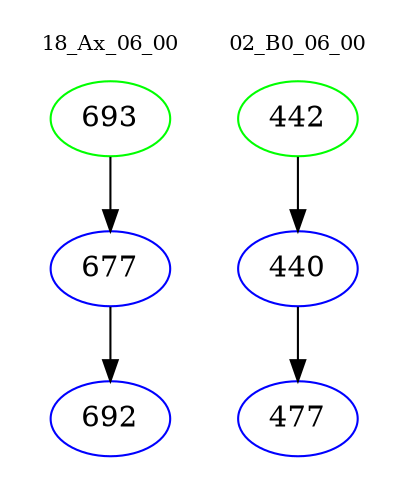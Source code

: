 digraph{
subgraph cluster_0 {
color = white
label = "18_Ax_06_00";
fontsize=10;
T0_693 [label="693", color="green"]
T0_693 -> T0_677 [color="black"]
T0_677 [label="677", color="blue"]
T0_677 -> T0_692 [color="black"]
T0_692 [label="692", color="blue"]
}
subgraph cluster_1 {
color = white
label = "02_B0_06_00";
fontsize=10;
T1_442 [label="442", color="green"]
T1_442 -> T1_440 [color="black"]
T1_440 [label="440", color="blue"]
T1_440 -> T1_477 [color="black"]
T1_477 [label="477", color="blue"]
}
}
